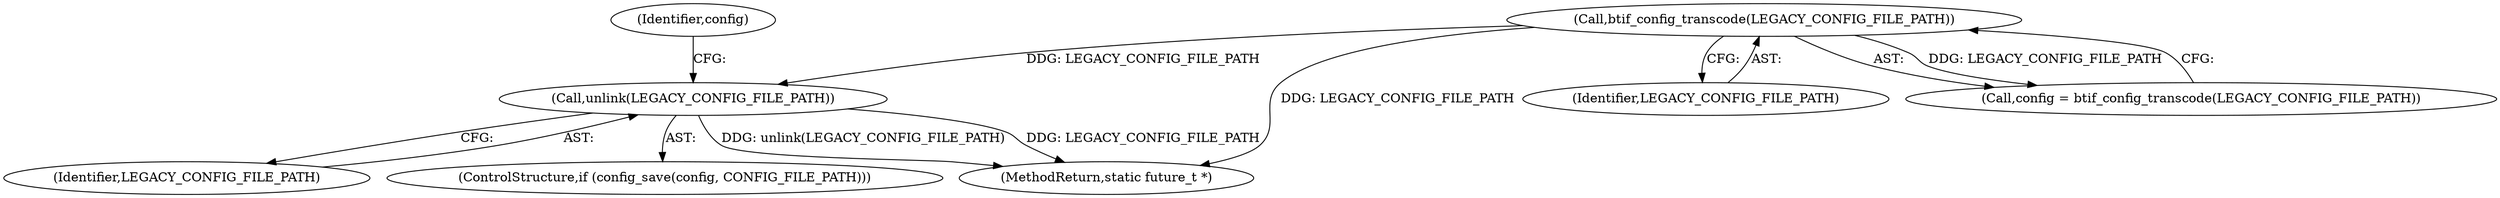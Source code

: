 digraph "0_Android_37c88107679d36c419572732b4af6e18bb2f7dce_1@API" {
"1000145" [label="(Call,unlink(LEGACY_CONFIG_FILE_PATH))"];
"1000121" [label="(Call,btif_config_transcode(LEGACY_CONFIG_FILE_PATH))"];
"1000145" [label="(Call,unlink(LEGACY_CONFIG_FILE_PATH))"];
"1000122" [label="(Identifier,LEGACY_CONFIG_FILE_PATH)"];
"1000146" [label="(Identifier,LEGACY_CONFIG_FILE_PATH)"];
"1000121" [label="(Call,btif_config_transcode(LEGACY_CONFIG_FILE_PATH))"];
"1000141" [label="(ControlStructure,if (config_save(config, CONFIG_FILE_PATH)))"];
"1000119" [label="(Call,config = btif_config_transcode(LEGACY_CONFIG_FILE_PATH))"];
"1000185" [label="(MethodReturn,static future_t *)"];
"1000148" [label="(Identifier,config)"];
"1000145" -> "1000141"  [label="AST: "];
"1000145" -> "1000146"  [label="CFG: "];
"1000146" -> "1000145"  [label="AST: "];
"1000148" -> "1000145"  [label="CFG: "];
"1000145" -> "1000185"  [label="DDG: unlink(LEGACY_CONFIG_FILE_PATH)"];
"1000145" -> "1000185"  [label="DDG: LEGACY_CONFIG_FILE_PATH"];
"1000121" -> "1000145"  [label="DDG: LEGACY_CONFIG_FILE_PATH"];
"1000121" -> "1000119"  [label="AST: "];
"1000121" -> "1000122"  [label="CFG: "];
"1000122" -> "1000121"  [label="AST: "];
"1000119" -> "1000121"  [label="CFG: "];
"1000121" -> "1000185"  [label="DDG: LEGACY_CONFIG_FILE_PATH"];
"1000121" -> "1000119"  [label="DDG: LEGACY_CONFIG_FILE_PATH"];
}
